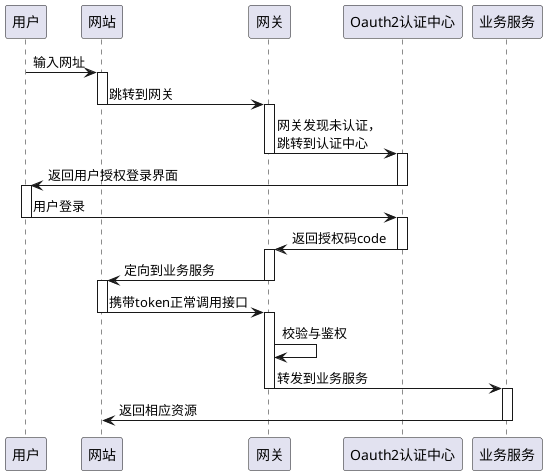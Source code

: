 @startuml
用户 -> 网站 ++: 输入网址
网站 -> 网关 --++: 跳转到网关
网关 -> Oauth2认证中心 --++: 网关发现未认证，\n跳转到认证中心
Oauth2认证中心 -> 用户 --++: 返回用户授权登录界面
用户 -> Oauth2认证中心 --++: 用户登录
Oauth2认证中心 -> 网关 --++: 返回授权码code
网关 -> 网站 --++: 定向到业务服务
网站 -> 网关 --++: 携带token正常调用接口
网关 -> 网关 : 校验与鉴权
网关 -> 业务服务 --++: 转发到业务服务
业务服务 -> 网站 --: 返回相应资源
@enduml
